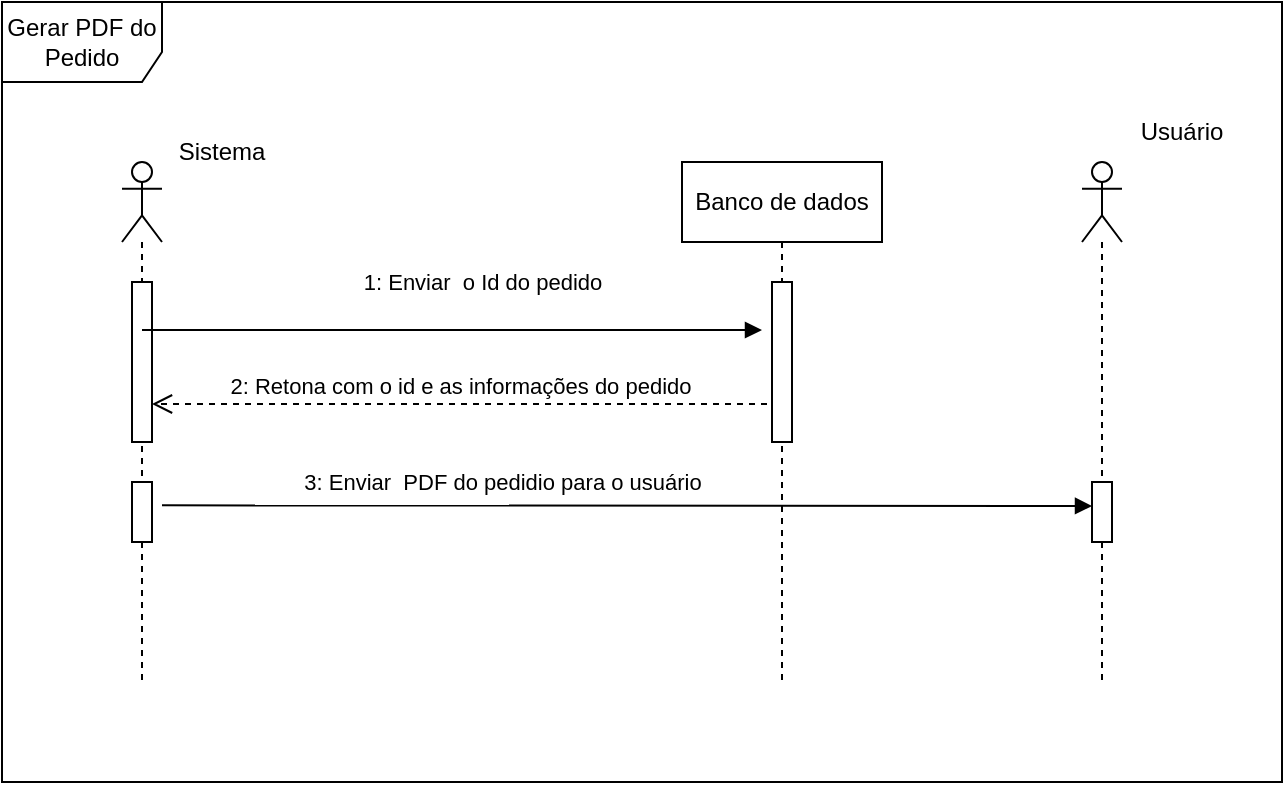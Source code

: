 <mxfile>
    <diagram id="yk8NF5s4lmzRFMYtV1e7" name="Page-1">
        <mxGraphModel dx="1130" dy="792" grid="1" gridSize="10" guides="1" tooltips="1" connect="1" arrows="1" fold="1" page="1" pageScale="1" pageWidth="827" pageHeight="1169" math="0" shadow="0">
            <root>
                <mxCell id="0"/>
                <mxCell id="1" parent="0"/>
                <mxCell id="2" value="Gerar PDF do Pedido" style="shape=umlFrame;whiteSpace=wrap;html=1;width=80;height=40;" parent="1" vertex="1">
                    <mxGeometry x="20" y="60" width="640" height="390" as="geometry"/>
                </mxCell>
                <mxCell id="7" value="" style="shape=umlLifeline;participant=umlActor;perimeter=lifelinePerimeter;whiteSpace=wrap;html=1;container=1;collapsible=0;recursiveResize=0;verticalAlign=top;spacingTop=36;outlineConnect=0;" parent="1" vertex="1">
                    <mxGeometry x="80" y="140" width="20" height="260" as="geometry"/>
                </mxCell>
                <mxCell id="10" value="" style="html=1;points=[];perimeter=orthogonalPerimeter;" parent="7" vertex="1">
                    <mxGeometry x="5" y="60" width="10" height="80" as="geometry"/>
                </mxCell>
                <mxCell id="35" value="" style="html=1;points=[];perimeter=orthogonalPerimeter;" parent="7" vertex="1">
                    <mxGeometry x="5" y="160" width="10" height="30" as="geometry"/>
                </mxCell>
                <mxCell id="9" value="Sistema" style="text;html=1;strokeColor=none;fillColor=none;align=center;verticalAlign=middle;whiteSpace=wrap;rounded=0;" parent="1" vertex="1">
                    <mxGeometry x="100" y="120" width="60" height="30" as="geometry"/>
                </mxCell>
                <mxCell id="34" value="&lt;font style=&quot;font-size: 11px;&quot;&gt;2: Retona com o id e as informações do pedido&lt;/font&gt;" style="html=1;verticalAlign=bottom;endArrow=open;dashed=1;endSize=8;fontSize=10;exitX=-0.25;exitY=0.625;exitDx=0;exitDy=0;exitPerimeter=0;entryX=1;entryY=0.5;entryDx=0;entryDy=0;entryPerimeter=0;" parent="1" edge="1">
                    <mxGeometry relative="1" as="geometry">
                        <mxPoint x="402.5" y="261" as="sourcePoint"/>
                        <mxPoint x="95" y="261" as="targetPoint"/>
                    </mxGeometry>
                </mxCell>
                <mxCell id="12" value="" style="html=1;verticalAlign=bottom;endArrow=block;" parent="1" edge="1">
                    <mxGeometry width="80" relative="1" as="geometry">
                        <mxPoint x="90" y="224" as="sourcePoint"/>
                        <mxPoint x="400" y="224" as="targetPoint"/>
                        <Array as="points">
                            <mxPoint x="210" y="224"/>
                            <mxPoint x="240" y="224"/>
                            <mxPoint x="270" y="224"/>
                        </Array>
                    </mxGeometry>
                </mxCell>
                <mxCell id="14" value="1: Enviar&amp;nbsp; o Id do pedido" style="edgeLabel;html=1;align=center;verticalAlign=middle;resizable=0;points=[];" parent="12" vertex="1" connectable="0">
                    <mxGeometry x="0.219" relative="1" as="geometry">
                        <mxPoint x="-19" y="-24" as="offset"/>
                    </mxGeometry>
                </mxCell>
                <mxCell id="6" value="Banco de dados" style="shape=umlLifeline;perimeter=lifelinePerimeter;whiteSpace=wrap;html=1;container=1;collapsible=0;recursiveResize=0;outlineConnect=0;" parent="1" vertex="1">
                    <mxGeometry x="360" y="140" width="100" height="260" as="geometry"/>
                </mxCell>
                <mxCell id="13" value="" style="html=1;points=[];perimeter=orthogonalPerimeter;" parent="6" vertex="1">
                    <mxGeometry x="45" y="60" width="10" height="80" as="geometry"/>
                </mxCell>
                <mxCell id="57" value="" style="shape=umlLifeline;participant=umlActor;perimeter=lifelinePerimeter;whiteSpace=wrap;html=1;container=1;collapsible=0;recursiveResize=0;verticalAlign=top;spacingTop=36;outlineConnect=0;" vertex="1" parent="1">
                    <mxGeometry x="560" y="140" width="20" height="260" as="geometry"/>
                </mxCell>
                <mxCell id="59" value="" style="html=1;points=[];perimeter=orthogonalPerimeter;" vertex="1" parent="57">
                    <mxGeometry x="5" y="160" width="10" height="30" as="geometry"/>
                </mxCell>
                <mxCell id="60" value="Usuário" style="text;html=1;strokeColor=none;fillColor=none;align=center;verticalAlign=middle;whiteSpace=wrap;rounded=0;" vertex="1" parent="1">
                    <mxGeometry x="580" y="110" width="60" height="30" as="geometry"/>
                </mxCell>
                <mxCell id="61" value="" style="html=1;verticalAlign=bottom;endArrow=block;exitX=0;exitY=0.865;exitDx=0;exitDy=0;exitPerimeter=0;entryX=0;entryY=0.4;entryDx=0;entryDy=0;entryPerimeter=0;" edge="1" parent="1" target="59">
                    <mxGeometry width="80" relative="1" as="geometry">
                        <mxPoint x="100" y="311.68" as="sourcePoint"/>
                        <mxPoint x="371.67" y="310" as="targetPoint"/>
                    </mxGeometry>
                </mxCell>
                <mxCell id="62" value="3: Enviar&amp;nbsp; PDF do pedidio para o usuário" style="edgeLabel;html=1;align=center;verticalAlign=middle;resizable=0;points=[];" vertex="1" connectable="0" parent="1">
                    <mxGeometry x="270" y="300" as="geometry"/>
                </mxCell>
            </root>
        </mxGraphModel>
    </diagram>
</mxfile>